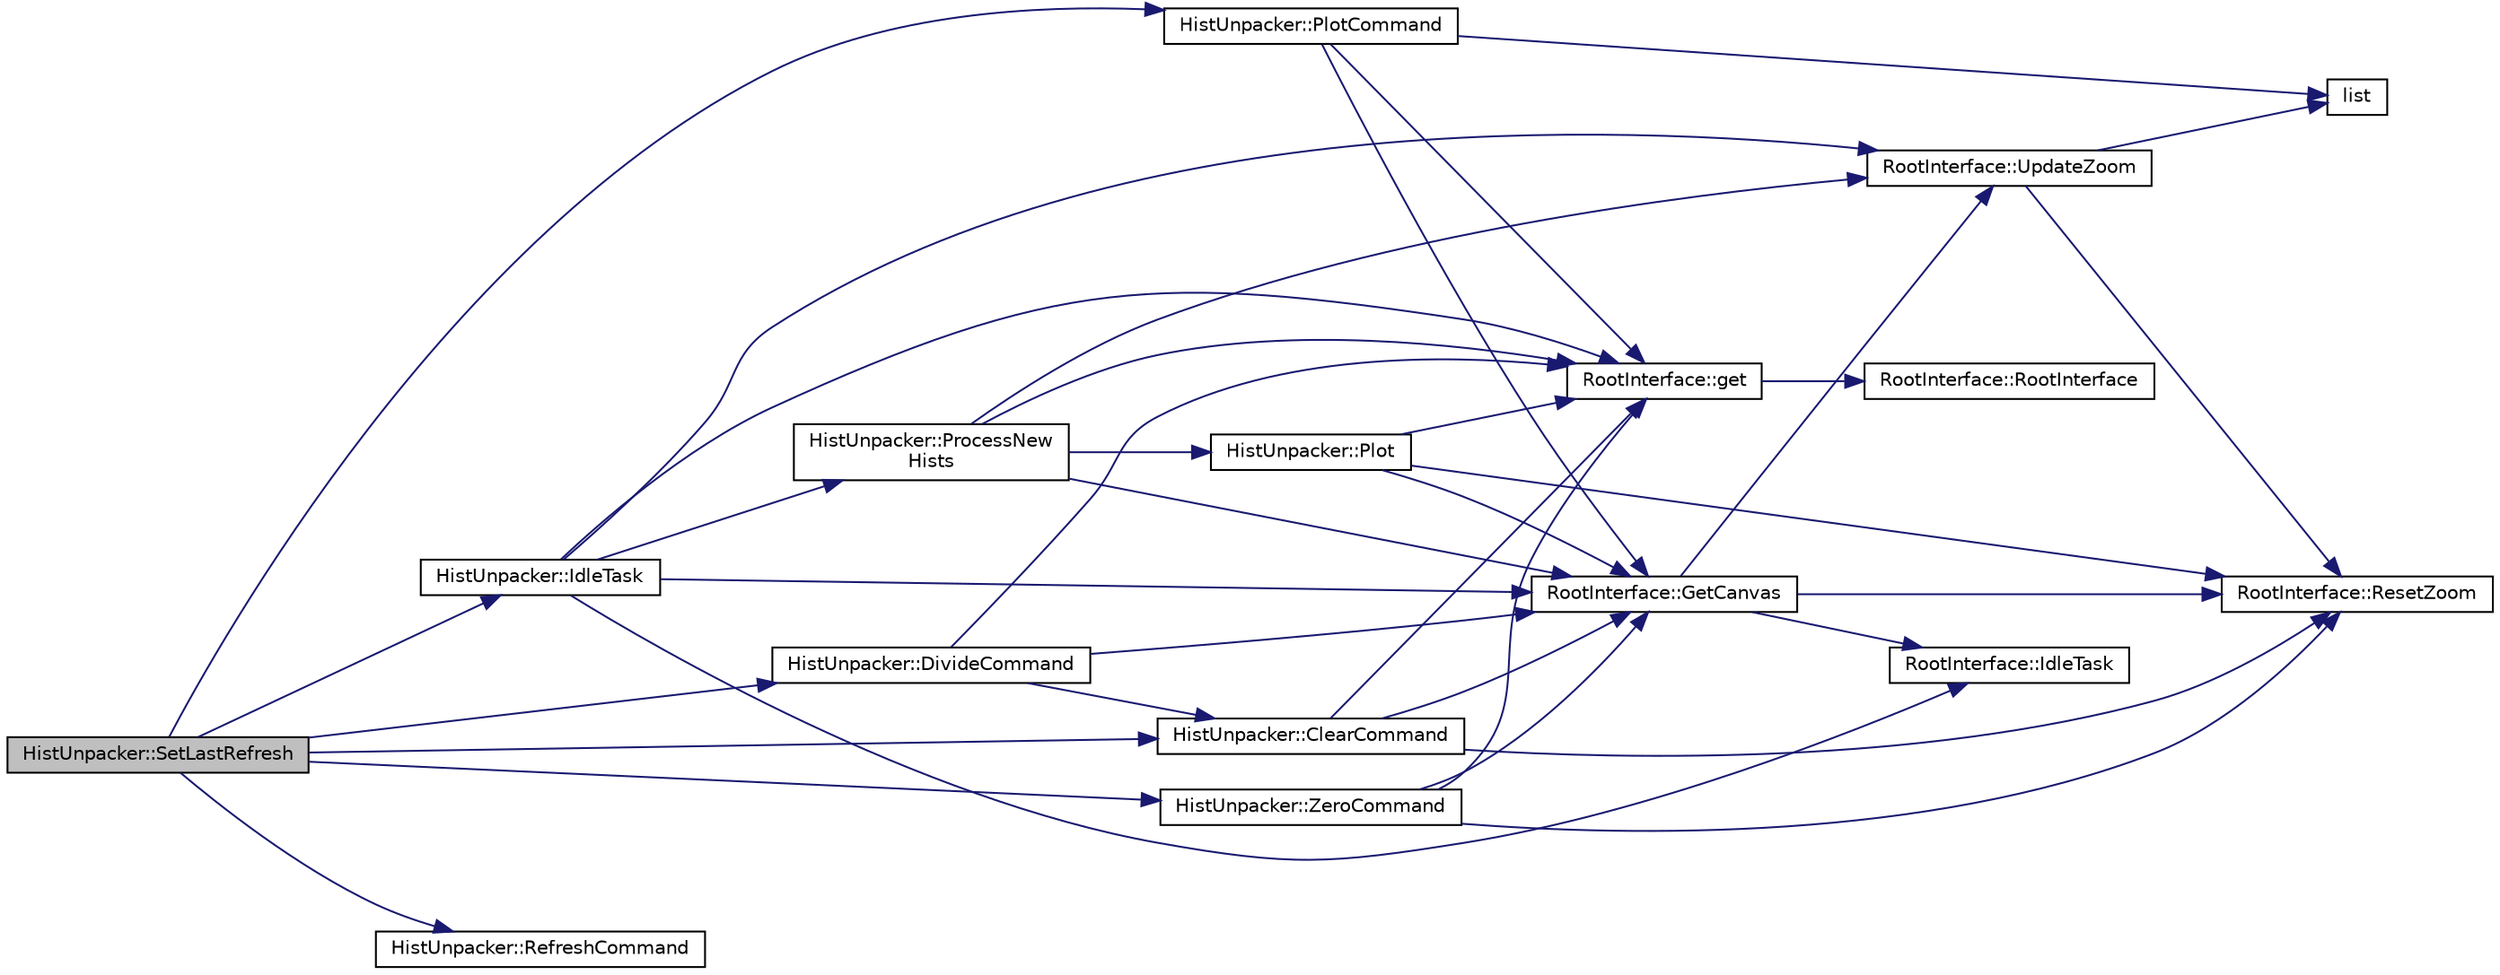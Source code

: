 digraph "HistUnpacker::SetLastRefresh"
{
  edge [fontname="Helvetica",fontsize="10",labelfontname="Helvetica",labelfontsize="10"];
  node [fontname="Helvetica",fontsize="10",shape=record];
  rankdir="LR";
  Node1 [label="HistUnpacker::SetLastRefresh",height=0.2,width=0.4,color="black", fillcolor="grey75", style="filled", fontcolor="black"];
  Node1 -> Node2 [color="midnightblue",fontsize="10",style="solid",fontname="Helvetica"];
  Node2 [label="HistUnpacker::PlotCommand",height=0.2,width=0.4,color="black", fillcolor="white", style="filled",URL="$d0/d4f/class_hist_unpacker.html#a34499d3ee83525ec7f34db8b8d49d01a"];
  Node2 -> Node3 [color="midnightblue",fontsize="10",style="solid",fontname="Helvetica"];
  Node3 [label="list",height=0.2,width=0.4,color="black", fillcolor="white", style="filled",URL="$dc/d06/_analysis_2_resources_2source_2_c_make_lists_8txt.html#a92407aa83aceb7e781743373bcb8035a"];
  Node2 -> Node4 [color="midnightblue",fontsize="10",style="solid",fontname="Helvetica"];
  Node4 [label="RootInterface::get",height=0.2,width=0.4,color="black", fillcolor="white", style="filled",URL="$d8/da5/class_root_interface.html#ad369e92a08888d5f34b27a029bd9cdd4"];
  Node4 -> Node5 [color="midnightblue",fontsize="10",style="solid",fontname="Helvetica"];
  Node5 [label="RootInterface::RootInterface",height=0.2,width=0.4,color="black", fillcolor="white", style="filled",URL="$d8/da5/class_root_interface.html#a0a3fafffd865dcd011ee5dcc95600c26"];
  Node2 -> Node6 [color="midnightblue",fontsize="10",style="solid",fontname="Helvetica"];
  Node6 [label="RootInterface::GetCanvas",height=0.2,width=0.4,color="black", fillcolor="white", style="filled",URL="$d8/da5/class_root_interface.html#ab29db8e2b6a0fdae2e6fb5ce3ca74555"];
  Node6 -> Node7 [color="midnightblue",fontsize="10",style="solid",fontname="Helvetica"];
  Node7 [label="RootInterface::IdleTask",height=0.2,width=0.4,color="black", fillcolor="white", style="filled",URL="$d8/da5/class_root_interface.html#a44bce7d73b4f1505e0750da0681ef67c"];
  Node6 -> Node8 [color="midnightblue",fontsize="10",style="solid",fontname="Helvetica"];
  Node8 [label="RootInterface::UpdateZoom",height=0.2,width=0.4,color="black", fillcolor="white", style="filled",URL="$d8/da5/class_root_interface.html#abfbf3ab2a2b3dec89614030175198c36"];
  Node8 -> Node9 [color="midnightblue",fontsize="10",style="solid",fontname="Helvetica"];
  Node9 [label="RootInterface::ResetZoom",height=0.2,width=0.4,color="black", fillcolor="white", style="filled",URL="$d8/da5/class_root_interface.html#a7d7a082954d93789c99e93bb29dc6dcb"];
  Node8 -> Node3 [color="midnightblue",fontsize="10",style="solid",fontname="Helvetica"];
  Node6 -> Node9 [color="midnightblue",fontsize="10",style="solid",fontname="Helvetica"];
  Node1 -> Node10 [color="midnightblue",fontsize="10",style="solid",fontname="Helvetica"];
  Node10 [label="HistUnpacker::RefreshCommand",height=0.2,width=0.4,color="black", fillcolor="white", style="filled",URL="$d0/d4f/class_hist_unpacker.html#a380aa3d8035dad55f2f8fa6dd9863e1c"];
  Node1 -> Node11 [color="midnightblue",fontsize="10",style="solid",fontname="Helvetica"];
  Node11 [label="HistUnpacker::ZeroCommand",height=0.2,width=0.4,color="black", fillcolor="white", style="filled",URL="$d0/d4f/class_hist_unpacker.html#a9345ec458fa59b58a9fca585131fad06"];
  Node11 -> Node4 [color="midnightblue",fontsize="10",style="solid",fontname="Helvetica"];
  Node11 -> Node9 [color="midnightblue",fontsize="10",style="solid",fontname="Helvetica"];
  Node11 -> Node6 [color="midnightblue",fontsize="10",style="solid",fontname="Helvetica"];
  Node1 -> Node12 [color="midnightblue",fontsize="10",style="solid",fontname="Helvetica"];
  Node12 [label="HistUnpacker::ClearCommand",height=0.2,width=0.4,color="black", fillcolor="white", style="filled",URL="$d0/d4f/class_hist_unpacker.html#a5140f409760fbc25611e4d21ca4a99e9"];
  Node12 -> Node4 [color="midnightblue",fontsize="10",style="solid",fontname="Helvetica"];
  Node12 -> Node6 [color="midnightblue",fontsize="10",style="solid",fontname="Helvetica"];
  Node12 -> Node9 [color="midnightblue",fontsize="10",style="solid",fontname="Helvetica"];
  Node1 -> Node13 [color="midnightblue",fontsize="10",style="solid",fontname="Helvetica"];
  Node13 [label="HistUnpacker::DivideCommand",height=0.2,width=0.4,color="black", fillcolor="white", style="filled",URL="$d0/d4f/class_hist_unpacker.html#a99086d091909bacb1c02b7cf1a35f2d2"];
  Node13 -> Node12 [color="midnightblue",fontsize="10",style="solid",fontname="Helvetica"];
  Node13 -> Node4 [color="midnightblue",fontsize="10",style="solid",fontname="Helvetica"];
  Node13 -> Node6 [color="midnightblue",fontsize="10",style="solid",fontname="Helvetica"];
  Node1 -> Node14 [color="midnightblue",fontsize="10",style="solid",fontname="Helvetica"];
  Node14 [label="HistUnpacker::IdleTask",height=0.2,width=0.4,color="black", fillcolor="white", style="filled",URL="$d0/d4f/class_hist_unpacker.html#a4f09417c82f2a7d23a8d28dba7840131"];
  Node14 -> Node15 [color="midnightblue",fontsize="10",style="solid",fontname="Helvetica"];
  Node15 [label="HistUnpacker::ProcessNew\lHists",height=0.2,width=0.4,color="black", fillcolor="white", style="filled",URL="$d0/d4f/class_hist_unpacker.html#aecf07820d3ab4ae05d09cb67f4bd3a80",tooltip="Initialize and plot newly requested plots. "];
  Node15 -> Node16 [color="midnightblue",fontsize="10",style="solid",fontname="Helvetica"];
  Node16 [label="HistUnpacker::Plot",height=0.2,width=0.4,color="black", fillcolor="white", style="filled",URL="$d0/d4f/class_hist_unpacker.html#a5a696bf43db69b95ef82c79119c3edcf",tooltip="Plot the histogram corresponding to the provided key. "];
  Node16 -> Node4 [color="midnightblue",fontsize="10",style="solid",fontname="Helvetica"];
  Node16 -> Node9 [color="midnightblue",fontsize="10",style="solid",fontname="Helvetica"];
  Node16 -> Node6 [color="midnightblue",fontsize="10",style="solid",fontname="Helvetica"];
  Node15 -> Node4 [color="midnightblue",fontsize="10",style="solid",fontname="Helvetica"];
  Node15 -> Node8 [color="midnightblue",fontsize="10",style="solid",fontname="Helvetica"];
  Node15 -> Node6 [color="midnightblue",fontsize="10",style="solid",fontname="Helvetica"];
  Node14 -> Node4 [color="midnightblue",fontsize="10",style="solid",fontname="Helvetica"];
  Node14 -> Node8 [color="midnightblue",fontsize="10",style="solid",fontname="Helvetica"];
  Node14 -> Node6 [color="midnightblue",fontsize="10",style="solid",fontname="Helvetica"];
  Node14 -> Node7 [color="midnightblue",fontsize="10",style="solid",fontname="Helvetica"];
}
